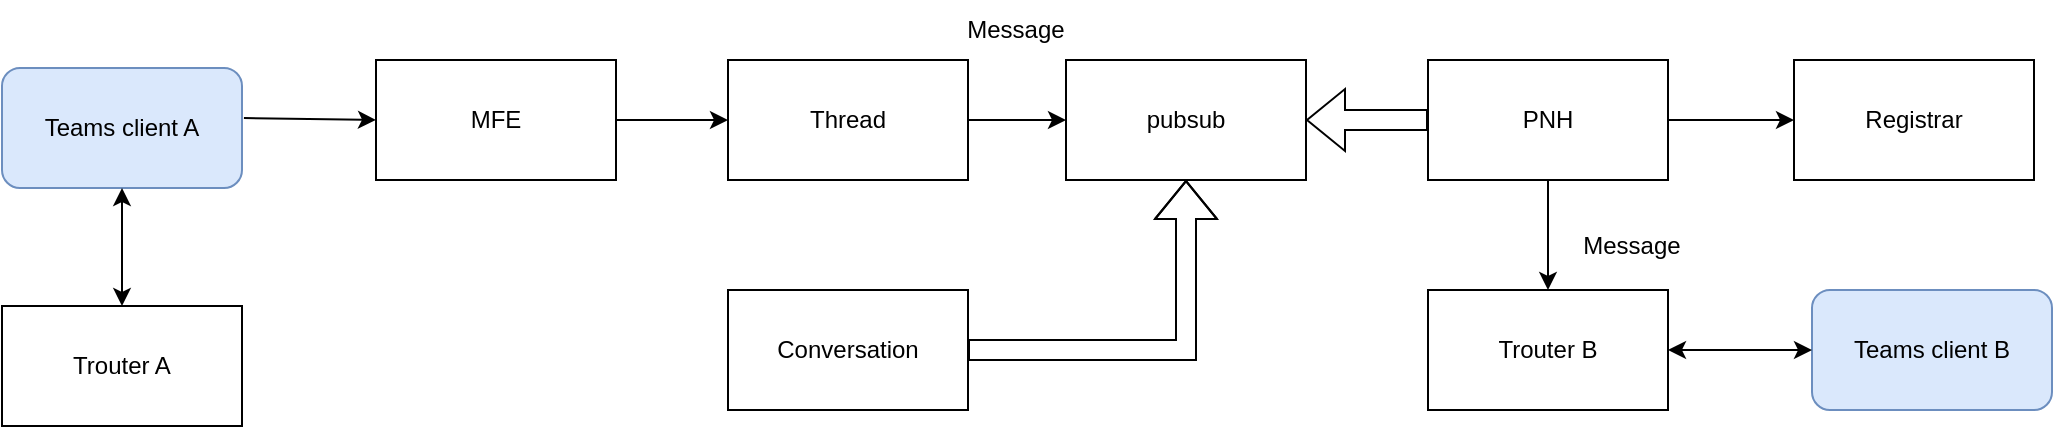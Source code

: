 <mxfile version="24.4.13" type="github">
  <diagram name="Page-1" id="89X0OO9_uZhQcRqU3iFE">
    <mxGraphModel dx="1728" dy="943" grid="0" gridSize="10" guides="1" tooltips="1" connect="1" arrows="1" fold="1" page="1" pageScale="1" pageWidth="1100" pageHeight="850" math="0" shadow="0">
      <root>
        <mxCell id="0" />
        <mxCell id="1" parent="0" />
        <mxCell id="JYjwAP-SkP5F_5M3dpSB-1" value="Teams client A" style="rounded=1;whiteSpace=wrap;html=1;fillColor=#dae8fc;strokeColor=#6c8ebf;" vertex="1" parent="1">
          <mxGeometry x="63" y="306" width="120" height="60" as="geometry" />
        </mxCell>
        <mxCell id="JYjwAP-SkP5F_5M3dpSB-2" value="Teams client B" style="rounded=1;whiteSpace=wrap;html=1;fillColor=#dae8fc;strokeColor=#6c8ebf;" vertex="1" parent="1">
          <mxGeometry x="968" y="417" width="120" height="60" as="geometry" />
        </mxCell>
        <mxCell id="JYjwAP-SkP5F_5M3dpSB-3" value="MFE" style="rounded=0;whiteSpace=wrap;html=1;" vertex="1" parent="1">
          <mxGeometry x="250" y="302" width="120" height="60" as="geometry" />
        </mxCell>
        <mxCell id="JYjwAP-SkP5F_5M3dpSB-4" value="Thread" style="rounded=0;whiteSpace=wrap;html=1;" vertex="1" parent="1">
          <mxGeometry x="426" y="302" width="120" height="60" as="geometry" />
        </mxCell>
        <mxCell id="JYjwAP-SkP5F_5M3dpSB-5" value="Conversation" style="rounded=0;whiteSpace=wrap;html=1;" vertex="1" parent="1">
          <mxGeometry x="426" y="417" width="120" height="60" as="geometry" />
        </mxCell>
        <mxCell id="JYjwAP-SkP5F_5M3dpSB-6" value="pubsub" style="rounded=0;whiteSpace=wrap;html=1;" vertex="1" parent="1">
          <mxGeometry x="595" y="302" width="120" height="60" as="geometry" />
        </mxCell>
        <mxCell id="JYjwAP-SkP5F_5M3dpSB-7" value="PNH" style="rounded=0;whiteSpace=wrap;html=1;" vertex="1" parent="1">
          <mxGeometry x="776" y="302" width="120" height="60" as="geometry" />
        </mxCell>
        <mxCell id="JYjwAP-SkP5F_5M3dpSB-8" value="Registrar" style="rounded=0;whiteSpace=wrap;html=1;" vertex="1" parent="1">
          <mxGeometry x="959" y="302" width="120" height="60" as="geometry" />
        </mxCell>
        <mxCell id="JYjwAP-SkP5F_5M3dpSB-9" value="Trouter B" style="rounded=0;whiteSpace=wrap;html=1;" vertex="1" parent="1">
          <mxGeometry x="776" y="417" width="120" height="60" as="geometry" />
        </mxCell>
        <mxCell id="JYjwAP-SkP5F_5M3dpSB-10" value="" style="endArrow=classic;startArrow=classic;html=1;rounded=0;exitX=1;exitY=0.5;exitDx=0;exitDy=0;entryX=0;entryY=0.5;entryDx=0;entryDy=0;" edge="1" parent="1" source="JYjwAP-SkP5F_5M3dpSB-9" target="JYjwAP-SkP5F_5M3dpSB-2">
          <mxGeometry width="50" height="50" relative="1" as="geometry">
            <mxPoint x="882" y="539" as="sourcePoint" />
            <mxPoint x="932" y="489" as="targetPoint" />
          </mxGeometry>
        </mxCell>
        <mxCell id="JYjwAP-SkP5F_5M3dpSB-11" value="Trouter A" style="rounded=0;whiteSpace=wrap;html=1;" vertex="1" parent="1">
          <mxGeometry x="63" y="425" width="120" height="60" as="geometry" />
        </mxCell>
        <mxCell id="JYjwAP-SkP5F_5M3dpSB-12" value="" style="endArrow=classic;startArrow=classic;html=1;rounded=0;entryX=0.5;entryY=1;entryDx=0;entryDy=0;exitX=0.5;exitY=0;exitDx=0;exitDy=0;" edge="1" parent="1" source="JYjwAP-SkP5F_5M3dpSB-11" target="JYjwAP-SkP5F_5M3dpSB-1">
          <mxGeometry width="50" height="50" relative="1" as="geometry">
            <mxPoint x="84" y="429" as="sourcePoint" />
            <mxPoint x="134" y="379" as="targetPoint" />
          </mxGeometry>
        </mxCell>
        <mxCell id="JYjwAP-SkP5F_5M3dpSB-13" value="" style="endArrow=classic;html=1;rounded=0;exitX=1.008;exitY=0.417;exitDx=0;exitDy=0;exitPerimeter=0;entryX=0;entryY=0.5;entryDx=0;entryDy=0;" edge="1" parent="1" source="JYjwAP-SkP5F_5M3dpSB-1" target="JYjwAP-SkP5F_5M3dpSB-3">
          <mxGeometry width="50" height="50" relative="1" as="geometry">
            <mxPoint x="217" y="251" as="sourcePoint" />
            <mxPoint x="267" y="201" as="targetPoint" />
          </mxGeometry>
        </mxCell>
        <mxCell id="JYjwAP-SkP5F_5M3dpSB-14" value="" style="endArrow=classic;html=1;rounded=0;exitX=1;exitY=0.5;exitDx=0;exitDy=0;entryX=0;entryY=0.5;entryDx=0;entryDy=0;" edge="1" parent="1" source="JYjwAP-SkP5F_5M3dpSB-3" target="JYjwAP-SkP5F_5M3dpSB-4">
          <mxGeometry width="50" height="50" relative="1" as="geometry">
            <mxPoint x="391" y="287" as="sourcePoint" />
            <mxPoint x="441" y="237" as="targetPoint" />
          </mxGeometry>
        </mxCell>
        <mxCell id="JYjwAP-SkP5F_5M3dpSB-15" value="" style="endArrow=classic;html=1;rounded=0;exitX=1;exitY=0.5;exitDx=0;exitDy=0;" edge="1" parent="1" source="JYjwAP-SkP5F_5M3dpSB-4" target="JYjwAP-SkP5F_5M3dpSB-6">
          <mxGeometry width="50" height="50" relative="1" as="geometry">
            <mxPoint x="605" y="283" as="sourcePoint" />
            <mxPoint x="655" y="233" as="targetPoint" />
          </mxGeometry>
        </mxCell>
        <mxCell id="JYjwAP-SkP5F_5M3dpSB-17" value="" style="endArrow=classic;html=1;rounded=0;exitX=1;exitY=0.5;exitDx=0;exitDy=0;" edge="1" parent="1" source="JYjwAP-SkP5F_5M3dpSB-7" target="JYjwAP-SkP5F_5M3dpSB-8">
          <mxGeometry width="50" height="50" relative="1" as="geometry">
            <mxPoint x="941" y="300" as="sourcePoint" />
            <mxPoint x="991" y="250" as="targetPoint" />
          </mxGeometry>
        </mxCell>
        <mxCell id="JYjwAP-SkP5F_5M3dpSB-18" value="" style="endArrow=classic;html=1;rounded=0;exitX=0.5;exitY=1;exitDx=0;exitDy=0;" edge="1" parent="1" source="JYjwAP-SkP5F_5M3dpSB-7" target="JYjwAP-SkP5F_5M3dpSB-9">
          <mxGeometry width="50" height="50" relative="1" as="geometry">
            <mxPoint x="844" y="635" as="sourcePoint" />
            <mxPoint x="894" y="585" as="targetPoint" />
          </mxGeometry>
        </mxCell>
        <mxCell id="JYjwAP-SkP5F_5M3dpSB-20" value="" style="shape=flexArrow;endArrow=classic;html=1;rounded=0;entryX=1;entryY=0.5;entryDx=0;entryDy=0;" edge="1" parent="1" source="JYjwAP-SkP5F_5M3dpSB-7" target="JYjwAP-SkP5F_5M3dpSB-6">
          <mxGeometry width="50" height="50" relative="1" as="geometry">
            <mxPoint x="711" y="409" as="sourcePoint" />
            <mxPoint x="761" y="359" as="targetPoint" />
          </mxGeometry>
        </mxCell>
        <mxCell id="JYjwAP-SkP5F_5M3dpSB-21" value="" style="shape=flexArrow;endArrow=classic;html=1;rounded=0;exitX=1;exitY=0.5;exitDx=0;exitDy=0;entryX=0.5;entryY=1;entryDx=0;entryDy=0;" edge="1" parent="1" source="JYjwAP-SkP5F_5M3dpSB-5" target="JYjwAP-SkP5F_5M3dpSB-6">
          <mxGeometry width="50" height="50" relative="1" as="geometry">
            <mxPoint x="605" y="461" as="sourcePoint" />
            <mxPoint x="655" y="411" as="targetPoint" />
            <Array as="points">
              <mxPoint x="655" y="447" />
            </Array>
          </mxGeometry>
        </mxCell>
        <mxCell id="JYjwAP-SkP5F_5M3dpSB-22" value="Message" style="text;html=1;align=center;verticalAlign=middle;whiteSpace=wrap;rounded=0;" vertex="1" parent="1">
          <mxGeometry x="540" y="272" width="60" height="30" as="geometry" />
        </mxCell>
        <mxCell id="JYjwAP-SkP5F_5M3dpSB-23" value="Message" style="text;html=1;align=center;verticalAlign=middle;whiteSpace=wrap;rounded=0;" vertex="1" parent="1">
          <mxGeometry x="848" y="380" width="60" height="30" as="geometry" />
        </mxCell>
      </root>
    </mxGraphModel>
  </diagram>
</mxfile>
